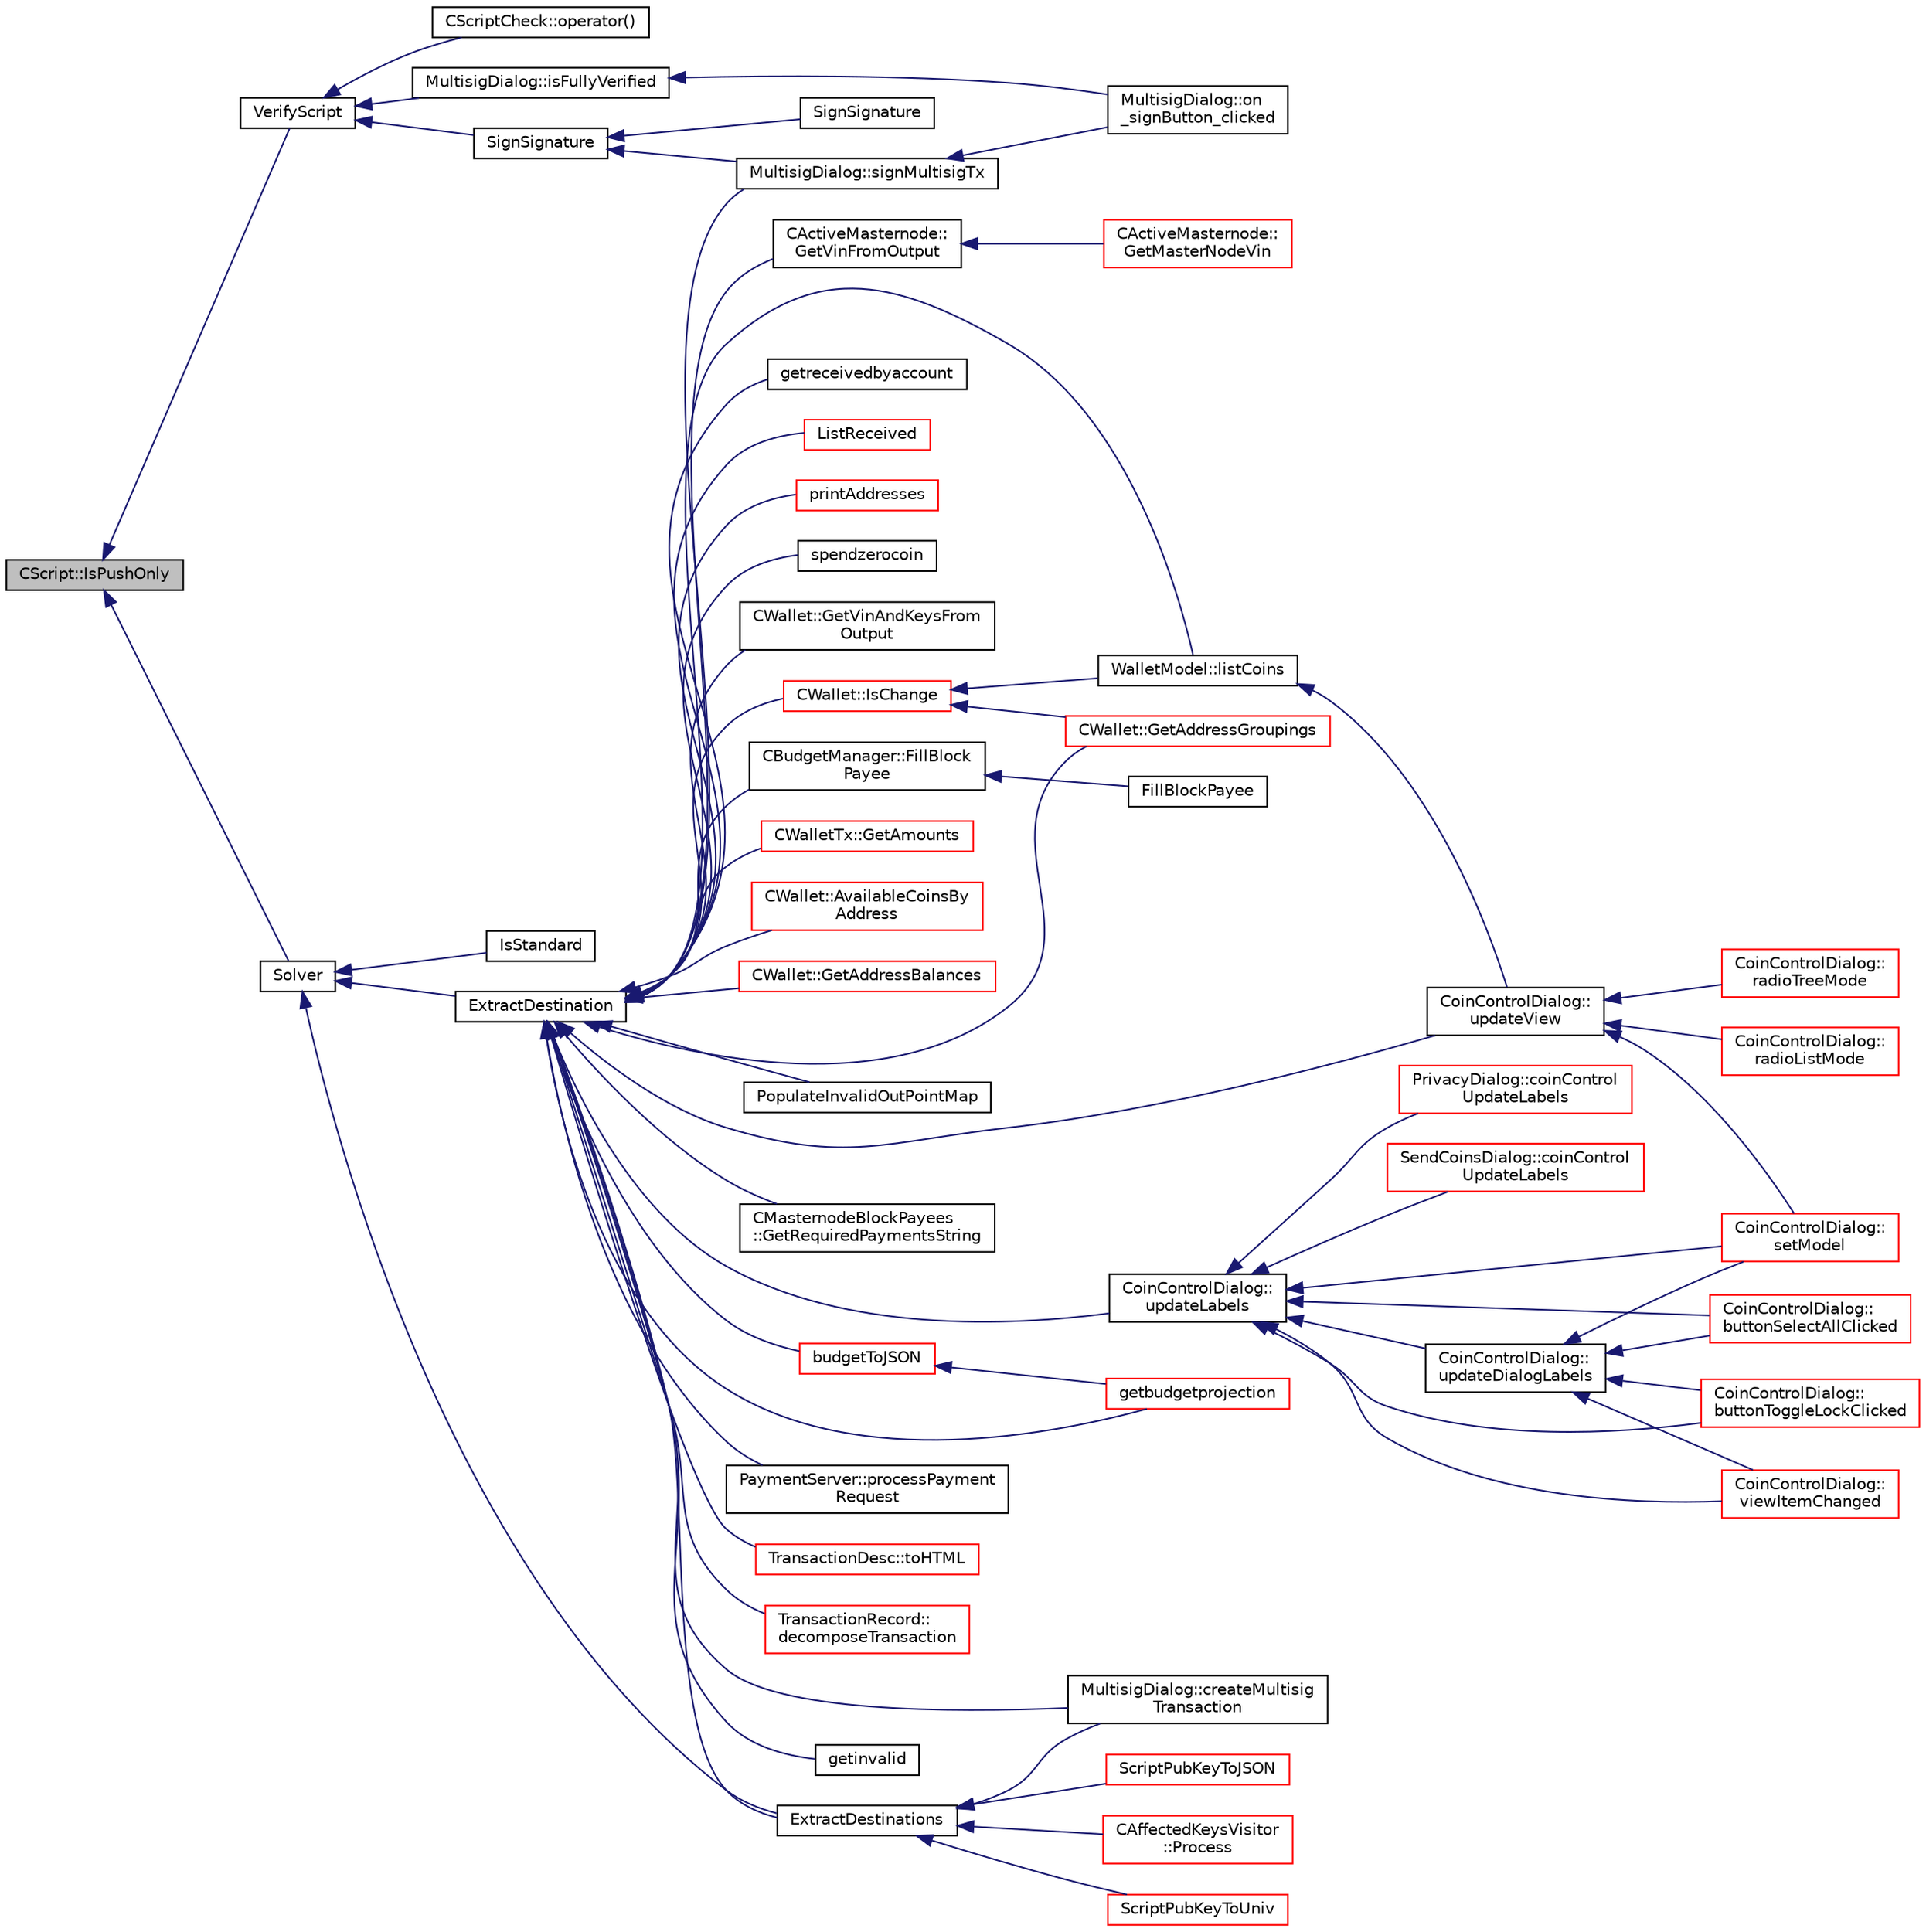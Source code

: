 digraph "CScript::IsPushOnly"
{
  edge [fontname="Helvetica",fontsize="10",labelfontname="Helvetica",labelfontsize="10"];
  node [fontname="Helvetica",fontsize="10",shape=record];
  rankdir="LR";
  Node533 [label="CScript::IsPushOnly",height=0.2,width=0.4,color="black", fillcolor="grey75", style="filled", fontcolor="black"];
  Node533 -> Node534 [dir="back",color="midnightblue",fontsize="10",style="solid",fontname="Helvetica"];
  Node534 [label="VerifyScript",height=0.2,width=0.4,color="black", fillcolor="white", style="filled",URL="$interpreter_8h.html#a940be6c3e6160a3892fbf17c0eed5e97"];
  Node534 -> Node535 [dir="back",color="midnightblue",fontsize="10",style="solid",fontname="Helvetica"];
  Node535 [label="CScriptCheck::operator()",height=0.2,width=0.4,color="black", fillcolor="white", style="filled",URL="$class_c_script_check.html#a108d4c713338308be3867ed4e65b80c5"];
  Node534 -> Node536 [dir="back",color="midnightblue",fontsize="10",style="solid",fontname="Helvetica"];
  Node536 [label="MultisigDialog::isFullyVerified",height=0.2,width=0.4,color="black", fillcolor="white", style="filled",URL="$class_multisig_dialog.html#a3e11d93578e92591af343b003b817dfe"];
  Node536 -> Node537 [dir="back",color="midnightblue",fontsize="10",style="solid",fontname="Helvetica"];
  Node537 [label="MultisigDialog::on\l_signButton_clicked",height=0.2,width=0.4,color="black", fillcolor="white", style="filled",URL="$class_multisig_dialog.html#a5fdc6c2578e0f4e2f7900a3723d223ae"];
  Node534 -> Node538 [dir="back",color="midnightblue",fontsize="10",style="solid",fontname="Helvetica"];
  Node538 [label="SignSignature",height=0.2,width=0.4,color="black", fillcolor="white", style="filled",URL="$sign_8h.html#a3b014c5c7c258e53d1e933017025beeb"];
  Node538 -> Node539 [dir="back",color="midnightblue",fontsize="10",style="solid",fontname="Helvetica"];
  Node539 [label="MultisigDialog::signMultisigTx",height=0.2,width=0.4,color="black", fillcolor="white", style="filled",URL="$class_multisig_dialog.html#accd639f522281361bdf409e88909eb98"];
  Node539 -> Node537 [dir="back",color="midnightblue",fontsize="10",style="solid",fontname="Helvetica"];
  Node538 -> Node540 [dir="back",color="midnightblue",fontsize="10",style="solid",fontname="Helvetica"];
  Node540 [label="SignSignature",height=0.2,width=0.4,color="black", fillcolor="white", style="filled",URL="$sign_8h.html#aa6f2e97f4c070155f2fbcbe95c25c6ff"];
  Node533 -> Node541 [dir="back",color="midnightblue",fontsize="10",style="solid",fontname="Helvetica"];
  Node541 [label="Solver",height=0.2,width=0.4,color="black", fillcolor="white", style="filled",URL="$standard_8h.html#a81899059ee66f695aaf96a07d5e2ebdc",tooltip="Return public keys or hashes from scriptPubKey, for &#39;standard&#39; transaction types. ..."];
  Node541 -> Node542 [dir="back",color="midnightblue",fontsize="10",style="solid",fontname="Helvetica"];
  Node542 [label="IsStandard",height=0.2,width=0.4,color="black", fillcolor="white", style="filled",URL="$standard_8h.html#abb2b48ecfd43dcb01e25d9d4c333a340"];
  Node541 -> Node543 [dir="back",color="midnightblue",fontsize="10",style="solid",fontname="Helvetica"];
  Node543 [label="ExtractDestination",height=0.2,width=0.4,color="black", fillcolor="white", style="filled",URL="$standard_8h.html#a951f7e601746ae076afdf3169ecca2fc"];
  Node543 -> Node544 [dir="back",color="midnightblue",fontsize="10",style="solid",fontname="Helvetica"];
  Node544 [label="CActiveMasternode::\lGetVinFromOutput",height=0.2,width=0.4,color="black", fillcolor="white", style="filled",URL="$class_c_active_masternode.html#abc2ae1e24001f80ace4bbea2b6453944"];
  Node544 -> Node545 [dir="back",color="midnightblue",fontsize="10",style="solid",fontname="Helvetica"];
  Node545 [label="CActiveMasternode::\lGetMasterNodeVin",height=0.2,width=0.4,color="red", fillcolor="white", style="filled",URL="$class_c_active_masternode.html#adc93036b86ee9ef6abe5e0b783a51283",tooltip="Get 10000 DIV input that can be used for the Masternode. "];
  Node543 -> Node550 [dir="back",color="midnightblue",fontsize="10",style="solid",fontname="Helvetica"];
  Node550 [label="PopulateInvalidOutPointMap",height=0.2,width=0.4,color="black", fillcolor="white", style="filled",URL="$main_8h.html#ae7d38ec9b36061a4216d318d34dde6e2"];
  Node543 -> Node551 [dir="back",color="midnightblue",fontsize="10",style="solid",fontname="Helvetica"];
  Node551 [label="CBudgetManager::FillBlock\lPayee",height=0.2,width=0.4,color="black", fillcolor="white", style="filled",URL="$class_c_budget_manager.html#aa52f3ff6c434fa5bf1a9e40d41bf4ade"];
  Node551 -> Node552 [dir="back",color="midnightblue",fontsize="10",style="solid",fontname="Helvetica"];
  Node552 [label="FillBlockPayee",height=0.2,width=0.4,color="black", fillcolor="white", style="filled",URL="$masternode-payments_8h.html#a2bd3aae33d7ebbea97792d1f1abfff03"];
  Node543 -> Node553 [dir="back",color="midnightblue",fontsize="10",style="solid",fontname="Helvetica"];
  Node553 [label="CMasternodeBlockPayees\l::GetRequiredPaymentsString",height=0.2,width=0.4,color="black", fillcolor="white", style="filled",URL="$class_c_masternode_block_payees.html#a1026e555a9484567ea6cbfe8f90b428e"];
  Node543 -> Node554 [dir="back",color="midnightblue",fontsize="10",style="solid",fontname="Helvetica"];
  Node554 [label="CoinControlDialog::\lupdateLabels",height=0.2,width=0.4,color="black", fillcolor="white", style="filled",URL="$class_coin_control_dialog.html#a4fc60e89b097952ff22dc0f9c58c87d9"];
  Node554 -> Node555 [dir="back",color="midnightblue",fontsize="10",style="solid",fontname="Helvetica"];
  Node555 [label="CoinControlDialog::\lsetModel",height=0.2,width=0.4,color="red", fillcolor="white", style="filled",URL="$class_coin_control_dialog.html#a4c34a48574814089c54f763a22f5317a"];
  Node554 -> Node561 [dir="back",color="midnightblue",fontsize="10",style="solid",fontname="Helvetica"];
  Node561 [label="CoinControlDialog::\lbuttonSelectAllClicked",height=0.2,width=0.4,color="red", fillcolor="white", style="filled",URL="$class_coin_control_dialog.html#ae106a71c5b87ac8bea8c52e7c4f4a129"];
  Node554 -> Node563 [dir="back",color="midnightblue",fontsize="10",style="solid",fontname="Helvetica"];
  Node563 [label="CoinControlDialog::\lbuttonToggleLockClicked",height=0.2,width=0.4,color="red", fillcolor="white", style="filled",URL="$class_coin_control_dialog.html#a6da2f01f4e266766a0be3609890b22f2"];
  Node554 -> Node564 [dir="back",color="midnightblue",fontsize="10",style="solid",fontname="Helvetica"];
  Node564 [label="CoinControlDialog::\lviewItemChanged",height=0.2,width=0.4,color="red", fillcolor="white", style="filled",URL="$class_coin_control_dialog.html#ac3c37dabd83f71d9c96bf5567fe85234"];
  Node554 -> Node565 [dir="back",color="midnightblue",fontsize="10",style="solid",fontname="Helvetica"];
  Node565 [label="CoinControlDialog::\lupdateDialogLabels",height=0.2,width=0.4,color="black", fillcolor="white", style="filled",URL="$class_coin_control_dialog.html#ae0162e01893a3c85aeeee743c1cb1084"];
  Node565 -> Node555 [dir="back",color="midnightblue",fontsize="10",style="solid",fontname="Helvetica"];
  Node565 -> Node561 [dir="back",color="midnightblue",fontsize="10",style="solid",fontname="Helvetica"];
  Node565 -> Node563 [dir="back",color="midnightblue",fontsize="10",style="solid",fontname="Helvetica"];
  Node565 -> Node564 [dir="back",color="midnightblue",fontsize="10",style="solid",fontname="Helvetica"];
  Node554 -> Node566 [dir="back",color="midnightblue",fontsize="10",style="solid",fontname="Helvetica"];
  Node566 [label="PrivacyDialog::coinControl\lUpdateLabels",height=0.2,width=0.4,color="red", fillcolor="white", style="filled",URL="$class_privacy_dialog.html#a721730d9cef00052728718f55bbf80d3"];
  Node554 -> Node567 [dir="back",color="midnightblue",fontsize="10",style="solid",fontname="Helvetica"];
  Node567 [label="SendCoinsDialog::coinControl\lUpdateLabels",height=0.2,width=0.4,color="red", fillcolor="white", style="filled",URL="$class_send_coins_dialog.html#ae4f429aabcaf309aa314b90049be2a74"];
  Node543 -> Node588 [dir="back",color="midnightblue",fontsize="10",style="solid",fontname="Helvetica"];
  Node588 [label="CoinControlDialog::\lupdateView",height=0.2,width=0.4,color="black", fillcolor="white", style="filled",URL="$class_coin_control_dialog.html#aadea33050e5c1efd5eae8d2fcfa721f9"];
  Node588 -> Node555 [dir="back",color="midnightblue",fontsize="10",style="solid",fontname="Helvetica"];
  Node588 -> Node589 [dir="back",color="midnightblue",fontsize="10",style="solid",fontname="Helvetica"];
  Node589 [label="CoinControlDialog::\lradioTreeMode",height=0.2,width=0.4,color="red", fillcolor="white", style="filled",URL="$class_coin_control_dialog.html#a1990d478f3ffba666c358a4f1bd395ec"];
  Node588 -> Node590 [dir="back",color="midnightblue",fontsize="10",style="solid",fontname="Helvetica"];
  Node590 [label="CoinControlDialog::\lradioListMode",height=0.2,width=0.4,color="red", fillcolor="white", style="filled",URL="$class_coin_control_dialog.html#a775c6d290cb63667a434b09072094533"];
  Node543 -> Node591 [dir="back",color="midnightblue",fontsize="10",style="solid",fontname="Helvetica"];
  Node591 [label="MultisigDialog::createMultisig\lTransaction",height=0.2,width=0.4,color="black", fillcolor="white", style="filled",URL="$class_multisig_dialog.html#aef15617d396337a9ebdd9516f825ac4a"];
  Node543 -> Node539 [dir="back",color="midnightblue",fontsize="10",style="solid",fontname="Helvetica"];
  Node543 -> Node592 [dir="back",color="midnightblue",fontsize="10",style="solid",fontname="Helvetica"];
  Node592 [label="PaymentServer::processPayment\lRequest",height=0.2,width=0.4,color="black", fillcolor="white", style="filled",URL="$class_payment_server.html#abe96a7c90755b8e1975e380b5a8228bd"];
  Node543 -> Node593 [dir="back",color="midnightblue",fontsize="10",style="solid",fontname="Helvetica"];
  Node593 [label="TransactionDesc::toHTML",height=0.2,width=0.4,color="red", fillcolor="white", style="filled",URL="$class_transaction_desc.html#ab7c9dbb2048aae121dd9d75df86e64f4"];
  Node543 -> Node595 [dir="back",color="midnightblue",fontsize="10",style="solid",fontname="Helvetica"];
  Node595 [label="TransactionRecord::\ldecomposeTransaction",height=0.2,width=0.4,color="red", fillcolor="white", style="filled",URL="$class_transaction_record.html#a9f5db4465fa5fdcc3f9af525096bcdb9"];
  Node543 -> Node600 [dir="back",color="midnightblue",fontsize="10",style="solid",fontname="Helvetica"];
  Node600 [label="WalletModel::listCoins",height=0.2,width=0.4,color="black", fillcolor="white", style="filled",URL="$class_wallet_model.html#ae5ce26bba42701b45de766ef11cc9a47"];
  Node600 -> Node588 [dir="back",color="midnightblue",fontsize="10",style="solid",fontname="Helvetica"];
  Node543 -> Node601 [dir="back",color="midnightblue",fontsize="10",style="solid",fontname="Helvetica"];
  Node601 [label="getinvalid",height=0.2,width=0.4,color="black", fillcolor="white", style="filled",URL="$rpcblockchain_8cpp.html#a1a8c56576372cf3e61515c4b7b55e60f"];
  Node543 -> Node602 [dir="back",color="midnightblue",fontsize="10",style="solid",fontname="Helvetica"];
  Node602 [label="budgetToJSON",height=0.2,width=0.4,color="red", fillcolor="white", style="filled",URL="$rpcmasternode-budget_8cpp.html#a936b80f9033a0a5e8d4fa1a2079da90c"];
  Node602 -> Node603 [dir="back",color="midnightblue",fontsize="10",style="solid",fontname="Helvetica"];
  Node603 [label="getbudgetprojection",height=0.2,width=0.4,color="red", fillcolor="white", style="filled",URL="$rpcmasternode-budget_8cpp.html#a8e629a3c50d4496bdf961d2841754b27"];
  Node543 -> Node603 [dir="back",color="midnightblue",fontsize="10",style="solid",fontname="Helvetica"];
  Node543 -> Node606 [dir="back",color="midnightblue",fontsize="10",style="solid",fontname="Helvetica"];
  Node606 [label="getreceivedbyaccount",height=0.2,width=0.4,color="black", fillcolor="white", style="filled",URL="$rpcwallet_8cpp.html#a07526be5270b0e55b4a0b79c01205f3d"];
  Node543 -> Node607 [dir="back",color="midnightblue",fontsize="10",style="solid",fontname="Helvetica"];
  Node607 [label="ListReceived",height=0.2,width=0.4,color="red", fillcolor="white", style="filled",URL="$rpcwallet_8cpp.html#a0cc958f67a8d6d0002cb4fee19eddb5c"];
  Node543 -> Node610 [dir="back",color="midnightblue",fontsize="10",style="solid",fontname="Helvetica"];
  Node610 [label="printAddresses",height=0.2,width=0.4,color="red", fillcolor="white", style="filled",URL="$rpcwallet_8cpp.html#a4360b9e906ccc9414a35fc6cdc1f4517"];
  Node543 -> Node612 [dir="back",color="midnightblue",fontsize="10",style="solid",fontname="Helvetica"];
  Node612 [label="spendzerocoin",height=0.2,width=0.4,color="black", fillcolor="white", style="filled",URL="$rpcwallet_8cpp.html#adea64c692ec279a1a3a2c9143f264955"];
  Node543 -> Node613 [dir="back",color="midnightblue",fontsize="10",style="solid",fontname="Helvetica"];
  Node613 [label="ExtractDestinations",height=0.2,width=0.4,color="black", fillcolor="white", style="filled",URL="$standard_8h.html#a49e36ddce090cc66aba405c0755c8be7"];
  Node613 -> Node614 [dir="back",color="midnightblue",fontsize="10",style="solid",fontname="Helvetica"];
  Node614 [label="ScriptPubKeyToUniv",height=0.2,width=0.4,color="red", fillcolor="white", style="filled",URL="$core__write_8cpp.html#a4a51bf7268adbdcd58e7af445ea4db61"];
  Node613 -> Node591 [dir="back",color="midnightblue",fontsize="10",style="solid",fontname="Helvetica"];
  Node613 -> Node616 [dir="back",color="midnightblue",fontsize="10",style="solid",fontname="Helvetica"];
  Node616 [label="ScriptPubKeyToJSON",height=0.2,width=0.4,color="red", fillcolor="white", style="filled",URL="$rpcrawtransaction_8cpp.html#acb6efc0d76394e3858fe7451148069c2"];
  Node613 -> Node621 [dir="back",color="midnightblue",fontsize="10",style="solid",fontname="Helvetica"];
  Node621 [label="CAffectedKeysVisitor\l::Process",height=0.2,width=0.4,color="red", fillcolor="white", style="filled",URL="$class_c_affected_keys_visitor.html#a749859ce2a826e2d60c8fe31685efae3"];
  Node543 -> Node625 [dir="back",color="midnightblue",fontsize="10",style="solid",fontname="Helvetica"];
  Node625 [label="CWallet::GetVinAndKeysFrom\lOutput",height=0.2,width=0.4,color="black", fillcolor="white", style="filled",URL="$group__map_wallet.html#ga7621515b3195b8c8fb130c509725c9f2",tooltip="Extract txin information and keys from output. "];
  Node543 -> Node626 [dir="back",color="midnightblue",fontsize="10",style="solid",fontname="Helvetica"];
  Node626 [label="CWallet::IsChange",height=0.2,width=0.4,color="red", fillcolor="white", style="filled",URL="$group__map_wallet.html#gaba1c6108b7d2d3800dd487bab4c4c82e"];
  Node626 -> Node600 [dir="back",color="midnightblue",fontsize="10",style="solid",fontname="Helvetica"];
  Node626 -> Node627 [dir="back",color="midnightblue",fontsize="10",style="solid",fontname="Helvetica"];
  Node627 [label="CWallet::GetAddressGroupings",height=0.2,width=0.4,color="red", fillcolor="white", style="filled",URL="$group___actions.html#ga8eacbac6ad3697d90b98dfe02632f8ef"];
  Node543 -> Node632 [dir="back",color="midnightblue",fontsize="10",style="solid",fontname="Helvetica"];
  Node632 [label="CWalletTx::GetAmounts",height=0.2,width=0.4,color="red", fillcolor="white", style="filled",URL="$group__map_wallet.html#ga75c673700a9d5fa2b0ab63bfd094b045"];
  Node543 -> Node639 [dir="back",color="midnightblue",fontsize="10",style="solid",fontname="Helvetica"];
  Node639 [label="CWallet::AvailableCoinsBy\lAddress",height=0.2,width=0.4,color="red", fillcolor="white", style="filled",URL="$group___actions.html#gad32b1df139d0c2e26903f4e5ceaabe61"];
  Node543 -> Node641 [dir="back",color="midnightblue",fontsize="10",style="solid",fontname="Helvetica"];
  Node641 [label="CWallet::GetAddressBalances",height=0.2,width=0.4,color="red", fillcolor="white", style="filled",URL="$group___actions.html#gadf2b4ac337ddb271555985cec82e43e6"];
  Node543 -> Node627 [dir="back",color="midnightblue",fontsize="10",style="solid",fontname="Helvetica"];
  Node541 -> Node613 [dir="back",color="midnightblue",fontsize="10",style="solid",fontname="Helvetica"];
}
